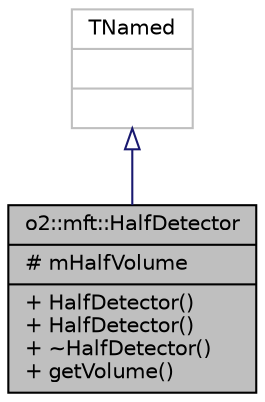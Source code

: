 digraph "o2::mft::HalfDetector"
{
 // INTERACTIVE_SVG=YES
  bgcolor="transparent";
  edge [fontname="Helvetica",fontsize="10",labelfontname="Helvetica",labelfontsize="10"];
  node [fontname="Helvetica",fontsize="10",shape=record];
  Node0 [label="{o2::mft::HalfDetector\n|# mHalfVolume\l|+ HalfDetector()\l+ HalfDetector()\l+ ~HalfDetector()\l+ getVolume()\l}",height=0.2,width=0.4,color="black", fillcolor="grey75", style="filled", fontcolor="black"];
  Node1 -> Node0 [dir="back",color="midnightblue",fontsize="10",style="solid",arrowtail="onormal",fontname="Helvetica"];
  Node1 [label="{TNamed\n||}",height=0.2,width=0.4,color="grey75"];
}
